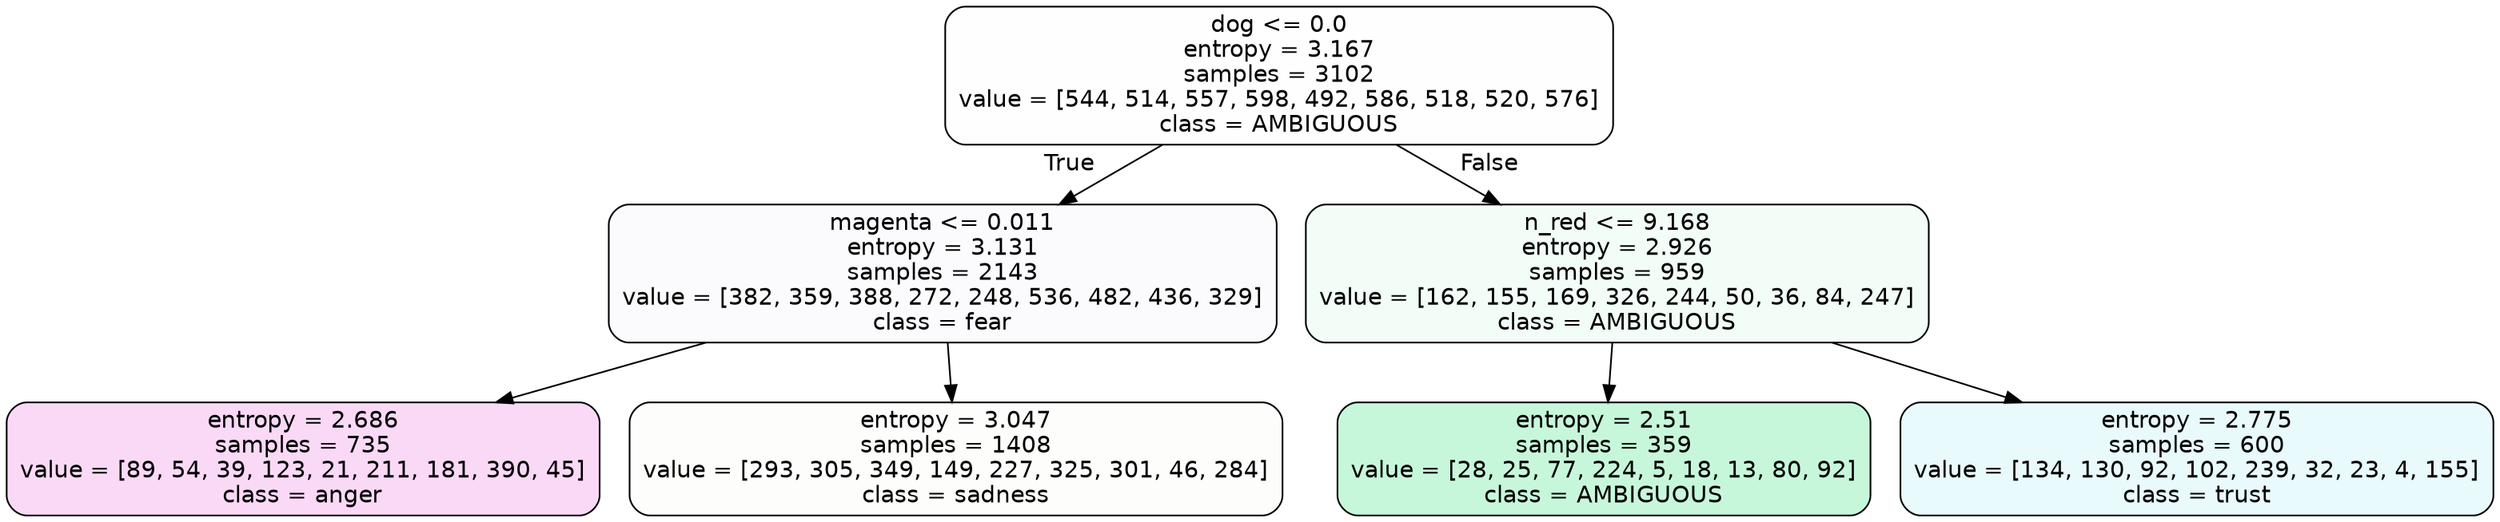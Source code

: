 digraph Tree {
node [shape=box, style="filled, rounded", color="black", fontname=helvetica] ;
edge [fontname=helvetica] ;
0 [label="dog <= 0.0\nentropy = 3.167\nsamples = 3102\nvalue = [544, 514, 557, 598, 492, 586, 518, 520, 576]\nclass = AMBIGUOUS", fillcolor="#39e58101"] ;
1 [label="magenta <= 0.011\nentropy = 3.131\nsamples = 2143\nvalue = [382, 359, 388, 272, 248, 536, 482, 436, 329]\nclass = fear", fillcolor="#3964e505"] ;
0 -> 1 [labeldistance=2.5, labelangle=45, headlabel="True"] ;
2 [label="entropy = 2.686\nsamples = 735\nvalue = [89, 54, 39, 123, 21, 211, 181, 390, 45]\nclass = anger", fillcolor="#e539d730"] ;
1 -> 2 ;
3 [label="entropy = 3.047\nsamples = 1408\nvalue = [293, 305, 349, 149, 227, 325, 301, 46, 284]\nclass = sadness", fillcolor="#64e53903"] ;
1 -> 3 ;
4 [label="n_red <= 9.168\nentropy = 2.926\nsamples = 959\nvalue = [162, 155, 169, 326, 244, 50, 36, 84, 247]\nclass = AMBIGUOUS", fillcolor="#39e58110"] ;
0 -> 4 [labeldistance=2.5, labelangle=-45, headlabel="False"] ;
5 [label="entropy = 2.51\nsamples = 359\nvalue = [28, 25, 77, 224, 5, 18, 13, 80, 92]\nclass = AMBIGUOUS", fillcolor="#39e58148"] ;
4 -> 5 ;
6 [label="entropy = 2.775\nsamples = 600\nvalue = [134, 130, 92, 102, 239, 32, 23, 4, 155]\nclass = trust", fillcolor="#39d7e51c"] ;
4 -> 6 ;
}